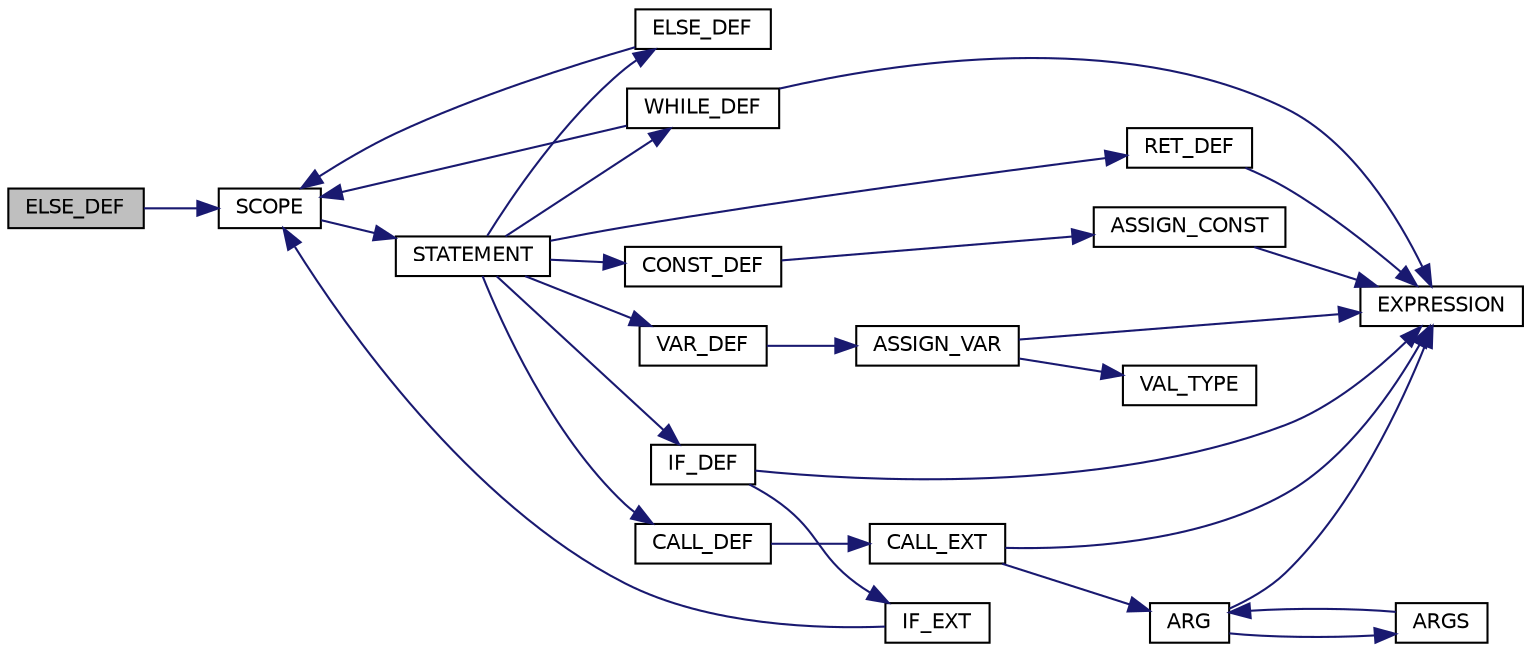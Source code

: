 digraph "ELSE_DEF"
{
 // LATEX_PDF_SIZE
  edge [fontname="Helvetica",fontsize="10",labelfontname="Helvetica",labelfontsize="10"];
  node [fontname="Helvetica",fontsize="10",shape=record];
  rankdir="LR";
  Node1 [label="ELSE_DEF",height=0.2,width=0.4,color="black", fillcolor="grey75", style="filled", fontcolor="black",tooltip="Processes else condition."];
  Node1 -> Node2 [color="midnightblue",fontsize="10",style="solid",fontname="Helvetica"];
  Node2 [label="SCOPE",height=0.2,width=0.4,color="black", fillcolor="white", style="filled",URL="$syntactic__analysis_8c.html#a7d21e9db61747d6734d9a7f27d33b4f4",tooltip="Function for determining the depth of infestation."];
  Node2 -> Node3 [color="midnightblue",fontsize="10",style="solid",fontname="Helvetica"];
  Node3 [label="STATEMENT",height=0.2,width=0.4,color="black", fillcolor="white", style="filled",URL="$syntactic__analysis_8c.html#a7eac9e4351cf87fecd3e9a66cf5f28d8",tooltip="Processes the commands, coditions, ..."];
  Node3 -> Node4 [color="midnightblue",fontsize="10",style="solid",fontname="Helvetica"];
  Node4 [label="CALL_DEF",height=0.2,width=0.4,color="black", fillcolor="white", style="filled",URL="$syntactic__analysis_8c.html#a2999c303cc3fb4692b7e96d9a22e9c03",tooltip="Processes calling functions, variables."];
  Node4 -> Node5 [color="midnightblue",fontsize="10",style="solid",fontname="Helvetica"];
  Node5 [label="CALL_EXT",height=0.2,width=0.4,color="black", fillcolor="white", style="filled",URL="$syntactic__analysis_8c.html#ade39708cf9c0a95b1e75a94b3982f1aa",tooltip="Extended function for CALL_DEF()"];
  Node5 -> Node6 [color="midnightblue",fontsize="10",style="solid",fontname="Helvetica"];
  Node6 [label="ARG",height=0.2,width=0.4,color="black", fillcolor="white", style="filled",URL="$syntactic__analysis_8c.html#a83f44b9d12d581ea924af4ba707819c3",tooltip="Function for processing argument of called function."];
  Node6 -> Node7 [color="midnightblue",fontsize="10",style="solid",fontname="Helvetica"];
  Node7 [label="ARGS",height=0.2,width=0.4,color="black", fillcolor="white", style="filled",URL="$syntactic__analysis_8c.html#a271ef1f0dc6a029b233bcb024b19b116",tooltip="Function for processing another argument which is in queue."];
  Node7 -> Node6 [color="midnightblue",fontsize="10",style="solid",fontname="Helvetica"];
  Node6 -> Node8 [color="midnightblue",fontsize="10",style="solid",fontname="Helvetica"];
  Node8 [label="EXPRESSION",height=0.2,width=0.4,color="black", fillcolor="white", style="filled",URL="$syntactic__analysis_8c.html#a38b7a13b9a5926c2c4b6af62cec86f85",tooltip="Function for processing another argument which is in queue."];
  Node5 -> Node8 [color="midnightblue",fontsize="10",style="solid",fontname="Helvetica"];
  Node3 -> Node9 [color="midnightblue",fontsize="10",style="solid",fontname="Helvetica"];
  Node9 [label="CONST_DEF",height=0.2,width=0.4,color="black", fillcolor="white", style="filled",URL="$syntactic__analysis_8c.html#ab1c09d376532dc76198f8d2d6c729fef",tooltip="Processes command for constant declaration."];
  Node9 -> Node10 [color="midnightblue",fontsize="10",style="solid",fontname="Helvetica"];
  Node10 [label="ASSIGN_CONST",height=0.2,width=0.4,color="black", fillcolor="white", style="filled",URL="$syntactic__analysis_8c.html#aa1d8bc4c3095f3ba13e1fcc83038d948",tooltip="Processes assigning expresions to the constant."];
  Node10 -> Node8 [color="midnightblue",fontsize="10",style="solid",fontname="Helvetica"];
  Node3 -> Node11 [color="midnightblue",fontsize="10",style="solid",fontname="Helvetica"];
  Node11 [label="ELSE_DEF",height=0.2,width=0.4,color="black", fillcolor="white", style="filled",URL="$syntactic__analysis_8c.html#a047deda12297b3a39f2d50261fd7de70",tooltip="Processes else condition."];
  Node11 -> Node2 [color="midnightblue",fontsize="10",style="solid",fontname="Helvetica"];
  Node3 -> Node12 [color="midnightblue",fontsize="10",style="solid",fontname="Helvetica"];
  Node12 [label="IF_DEF",height=0.2,width=0.4,color="black", fillcolor="white", style="filled",URL="$syntactic__analysis_8c.html#ac9b33c13aa831335429748838739aef7",tooltip="Processes if condition."];
  Node12 -> Node8 [color="midnightblue",fontsize="10",style="solid",fontname="Helvetica"];
  Node12 -> Node13 [color="midnightblue",fontsize="10",style="solid",fontname="Helvetica"];
  Node13 [label="IF_EXT",height=0.2,width=0.4,color="black", fillcolor="white", style="filled",URL="$syntactic__analysis_8c.html#af131918ae0d8a1cc29cb2c8d6dc13aff",tooltip="Extended function for CALL_DEF()"];
  Node13 -> Node2 [color="midnightblue",fontsize="10",style="solid",fontname="Helvetica"];
  Node3 -> Node14 [color="midnightblue",fontsize="10",style="solid",fontname="Helvetica"];
  Node14 [label="RET_DEF",height=0.2,width=0.4,color="black", fillcolor="white", style="filled",URL="$syntactic__analysis_8c.html#a1012bbb9f570627aabec5e3eda7c4993",tooltip="Processes return command."];
  Node14 -> Node8 [color="midnightblue",fontsize="10",style="solid",fontname="Helvetica"];
  Node3 -> Node15 [color="midnightblue",fontsize="10",style="solid",fontname="Helvetica"];
  Node15 [label="VAR_DEF",height=0.2,width=0.4,color="black", fillcolor="white", style="filled",URL="$syntactic__analysis_8c.html#a49c6186e8aee36246b52305756b7a017",tooltip="Processes command for variable declaration."];
  Node15 -> Node16 [color="midnightblue",fontsize="10",style="solid",fontname="Helvetica"];
  Node16 [label="ASSIGN_VAR",height=0.2,width=0.4,color="black", fillcolor="white", style="filled",URL="$syntactic__analysis_8c.html#a76e0ba812902123b4ec0d43c59c13c04",tooltip="Processes assigning expresions to the variable."];
  Node16 -> Node8 [color="midnightblue",fontsize="10",style="solid",fontname="Helvetica"];
  Node16 -> Node17 [color="midnightblue",fontsize="10",style="solid",fontname="Helvetica"];
  Node17 [label="VAL_TYPE",height=0.2,width=0.4,color="black", fillcolor="white", style="filled",URL="$syntactic__analysis_8c.html#aaef2bee27144c07c175bb36e4c28af9d",tooltip="Function for verifaction enabled data types (DATA TYPES)"];
  Node3 -> Node18 [color="midnightblue",fontsize="10",style="solid",fontname="Helvetica"];
  Node18 [label="WHILE_DEF",height=0.2,width=0.4,color="black", fillcolor="white", style="filled",URL="$syntactic__analysis_8c.html#a13efec100d0c39c874c413765ded4d10",tooltip="Processes while loop."];
  Node18 -> Node8 [color="midnightblue",fontsize="10",style="solid",fontname="Helvetica"];
  Node18 -> Node2 [color="midnightblue",fontsize="10",style="solid",fontname="Helvetica"];
}

